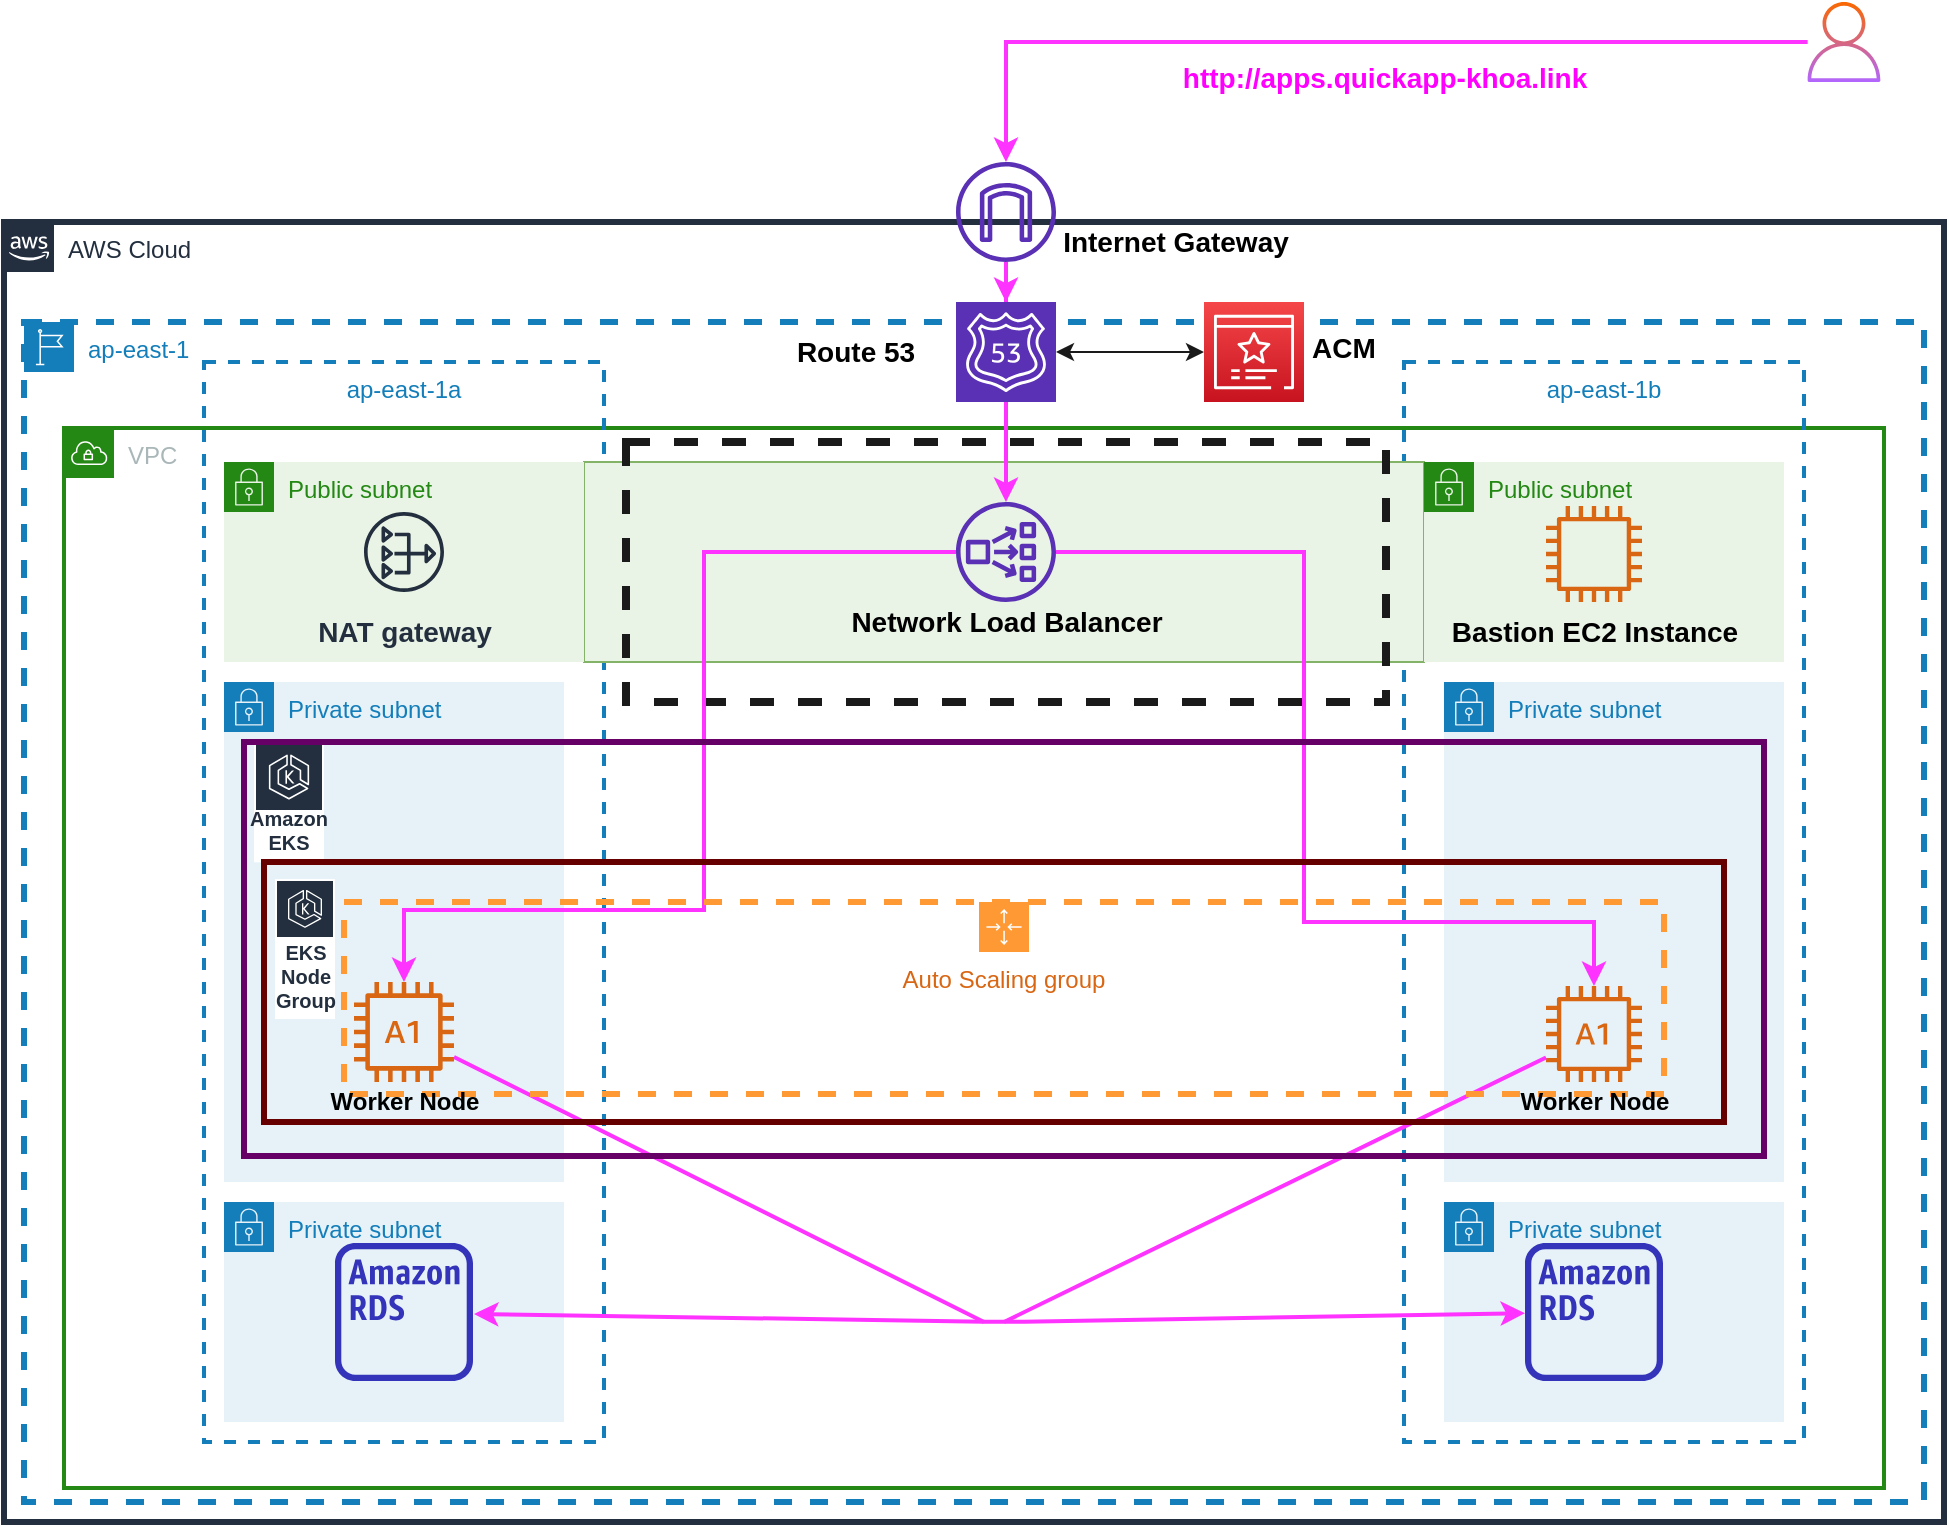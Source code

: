 <mxfile version="14.9.2" type="github">
  <diagram id="Ht1M8jgEwFfnCIfOTk4-" name="Page-1">
    <mxGraphModel dx="1422" dy="772" grid="1" gridSize="10" guides="1" tooltips="1" connect="1" arrows="1" fold="1" page="1" pageScale="1" pageWidth="1169" pageHeight="827" math="0" shadow="0">
      <root>
        <mxCell id="0" />
        <mxCell id="1" parent="0" />
        <mxCell id="UfyhE19yr39kbx-DML4g-66" value="ap-east-1" style="points=[[0,0],[0.25,0],[0.5,0],[0.75,0],[1,0],[1,0.25],[1,0.5],[1,0.75],[1,1],[0.75,1],[0.5,1],[0.25,1],[0,1],[0,0.75],[0,0.5],[0,0.25]];outlineConnect=0;gradientColor=none;html=1;whiteSpace=wrap;fontSize=12;fontStyle=0;shape=mxgraph.aws4.group;grIcon=mxgraph.aws4.group_region;strokeColor=#147EBA;fillColor=none;verticalAlign=top;align=left;spacingLeft=30;fontColor=#147EBA;dashed=1;rounded=0;shadow=0;glass=0;sketch=0;strokeWidth=3;" vertex="1" parent="1">
          <mxGeometry x="100" y="170" width="950" height="590" as="geometry" />
        </mxCell>
        <mxCell id="UEzPUAAOIrF-is8g5C7q-74" value="AWS Cloud" style="points=[[0,0],[0.25,0],[0.5,0],[0.75,0],[1,0],[1,0.25],[1,0.5],[1,0.75],[1,1],[0.75,1],[0.5,1],[0.25,1],[0,1],[0,0.75],[0,0.5],[0,0.25]];outlineConnect=0;gradientColor=none;html=1;whiteSpace=wrap;fontSize=12;fontStyle=0;shape=mxgraph.aws4.group;grIcon=mxgraph.aws4.group_aws_cloud_alt;strokeColor=#232F3E;fillColor=none;verticalAlign=top;align=left;spacingLeft=30;fontColor=#232F3E;dashed=0;labelBackgroundColor=#ffffff;strokeWidth=3;" parent="1" vertex="1">
          <mxGeometry x="90" y="120" width="970" height="650" as="geometry" />
        </mxCell>
        <mxCell id="UfyhE19yr39kbx-DML4g-21" value="VPC" style="points=[[0,0],[0.25,0],[0.5,0],[0.75,0],[1,0],[1,0.25],[1,0.5],[1,0.75],[1,1],[0.75,1],[0.5,1],[0.25,1],[0,1],[0,0.75],[0,0.5],[0,0.25]];outlineConnect=0;gradientColor=none;html=1;whiteSpace=wrap;fontSize=12;fontStyle=0;shape=mxgraph.aws4.group;grIcon=mxgraph.aws4.group_vpc;strokeColor=#248814;fillColor=none;verticalAlign=top;align=left;spacingLeft=30;fontColor=#AAB7B8;dashed=0;rounded=0;strokeWidth=2;" vertex="1" parent="1">
          <mxGeometry x="120" y="223" width="910" height="530" as="geometry" />
        </mxCell>
        <mxCell id="UfyhE19yr39kbx-DML4g-22" value="ap-east-1a" style="fillColor=none;strokeColor=#147EBA;dashed=1;verticalAlign=top;fontStyle=0;fontColor=#147EBA;rounded=0;strokeWidth=2;" vertex="1" parent="1">
          <mxGeometry x="190" y="190" width="200" height="540" as="geometry" />
        </mxCell>
        <mxCell id="UfyhE19yr39kbx-DML4g-23" value="ap-east-1b" style="fillColor=none;strokeColor=#147EBA;dashed=1;verticalAlign=top;fontStyle=0;fontColor=#147EBA;rounded=0;strokeWidth=2;" vertex="1" parent="1">
          <mxGeometry x="790" y="190" width="200" height="540" as="geometry" />
        </mxCell>
        <mxCell id="UfyhE19yr39kbx-DML4g-39" value="Private subnet" style="points=[[0,0],[0.25,0],[0.5,0],[0.75,0],[1,0],[1,0.25],[1,0.5],[1,0.75],[1,1],[0.75,1],[0.5,1],[0.25,1],[0,1],[0,0.75],[0,0.5],[0,0.25]];outlineConnect=0;gradientColor=none;html=1;whiteSpace=wrap;fontSize=12;fontStyle=0;shape=mxgraph.aws4.group;grIcon=mxgraph.aws4.group_security_group;grStroke=0;strokeColor=#147EBA;fillColor=#E6F2F8;verticalAlign=top;align=left;spacingLeft=30;fontColor=#147EBA;dashed=0;rounded=0;shadow=0;glass=0;sketch=0;" vertex="1" parent="1">
          <mxGeometry x="200" y="610" width="170" height="110" as="geometry" />
        </mxCell>
        <mxCell id="UfyhE19yr39kbx-DML4g-25" value="Private subnet" style="points=[[0,0],[0.25,0],[0.5,0],[0.75,0],[1,0],[1,0.25],[1,0.5],[1,0.75],[1,1],[0.75,1],[0.5,1],[0.25,1],[0,1],[0,0.75],[0,0.5],[0,0.25]];outlineConnect=0;gradientColor=none;html=1;whiteSpace=wrap;fontSize=12;fontStyle=0;shape=mxgraph.aws4.group;grIcon=mxgraph.aws4.group_security_group;grStroke=0;strokeColor=#147EBA;fillColor=#E6F2F8;verticalAlign=top;align=left;spacingLeft=30;fontColor=#147EBA;dashed=0;rounded=0;" vertex="1" parent="1">
          <mxGeometry x="200" y="350" width="170" height="250" as="geometry" />
        </mxCell>
        <mxCell id="UfyhE19yr39kbx-DML4g-26" value="Private subnet" style="points=[[0,0],[0.25,0],[0.5,0],[0.75,0],[1,0],[1,0.25],[1,0.5],[1,0.75],[1,1],[0.75,1],[0.5,1],[0.25,1],[0,1],[0,0.75],[0,0.5],[0,0.25]];outlineConnect=0;gradientColor=none;html=1;whiteSpace=wrap;fontSize=12;fontStyle=0;shape=mxgraph.aws4.group;grIcon=mxgraph.aws4.group_security_group;grStroke=0;strokeColor=#147EBA;fillColor=#E6F2F8;verticalAlign=top;align=left;spacingLeft=30;fontColor=#147EBA;dashed=0;rounded=0;" vertex="1" parent="1">
          <mxGeometry x="810" y="350" width="170" height="250" as="geometry" />
        </mxCell>
        <mxCell id="UfyhE19yr39kbx-DML4g-29" value="" style="rounded=0;strokeColor=#82b366;strokeWidth=1;glass=0;sketch=0;shadow=0;whiteSpace=wrap;labelBackgroundColor=none;labelBorderColor=none;fillColor=#E9F3E6;" vertex="1" parent="1">
          <mxGeometry x="380" y="240" width="420" height="100" as="geometry" />
        </mxCell>
        <mxCell id="UEzPUAAOIrF-is8g5C7q-90" value="" style="edgeStyle=orthogonalEdgeStyle;rounded=0;orthogonalLoop=1;jettySize=auto;html=1;endArrow=open;endFill=0;strokeWidth=2;" parent="1" source="UEzPUAAOIrF-is8g5C7q-79" edge="1">
          <mxGeometry relative="1" as="geometry">
            <mxPoint x="480" y="349" as="targetPoint" />
          </mxGeometry>
        </mxCell>
        <mxCell id="UEzPUAAOIrF-is8g5C7q-91" value="" style="edgeStyle=orthogonalEdgeStyle;rounded=0;orthogonalLoop=1;jettySize=auto;html=1;endArrow=open;endFill=0;strokeWidth=2;" parent="1" source="UEzPUAAOIrF-is8g5C7q-80" edge="1">
          <mxGeometry relative="1" as="geometry">
            <mxPoint x="600" y="349" as="targetPoint" />
          </mxGeometry>
        </mxCell>
        <mxCell id="UEzPUAAOIrF-is8g5C7q-96" style="edgeStyle=orthogonalEdgeStyle;rounded=0;orthogonalLoop=1;jettySize=auto;html=1;endArrow=open;endFill=0;strokeWidth=2;startArrow=open;startFill=0;" parent="1" target="UEzPUAAOIrF-is8g5C7q-86" edge="1">
          <mxGeometry relative="1" as="geometry">
            <Array as="points">
              <mxPoint x="638" y="560" />
              <mxPoint x="528" y="560" />
            </Array>
            <mxPoint x="638" y="528" as="sourcePoint" />
          </mxGeometry>
        </mxCell>
        <mxCell id="UEzPUAAOIrF-is8g5C7q-97" style="edgeStyle=orthogonalEdgeStyle;rounded=0;orthogonalLoop=1;jettySize=auto;html=1;endArrow=open;endFill=0;strokeWidth=2;startArrow=open;startFill=0;" parent="1" target="UEzPUAAOIrF-is8g5C7q-87" edge="1">
          <mxGeometry relative="1" as="geometry">
            <Array as="points">
              <mxPoint x="684" y="560" />
              <mxPoint x="859" y="560" />
            </Array>
            <mxPoint x="638" y="528" as="sourcePoint" />
          </mxGeometry>
        </mxCell>
        <mxCell id="UfyhE19yr39kbx-DML4g-10" style="edgeStyle=orthogonalEdgeStyle;rounded=0;orthogonalLoop=1;jettySize=auto;html=1;strokeWidth=2;strokeColor=#FF33FF;" edge="1" parent="1" source="UfyhE19yr39kbx-DML4g-1" target="UfyhE19yr39kbx-DML4g-9">
          <mxGeometry relative="1" as="geometry" />
        </mxCell>
        <mxCell id="UfyhE19yr39kbx-DML4g-1" value="" style="outlineConnect=0;fontColor=#232F3E;gradientColor=none;fillColor=#5A30B5;strokeColor=none;dashed=0;verticalLabelPosition=bottom;verticalAlign=top;align=center;html=1;fontSize=12;fontStyle=0;aspect=fixed;pointerEvents=1;shape=mxgraph.aws4.internet_gateway;" vertex="1" parent="1">
          <mxGeometry x="566" y="90" width="50" height="50" as="geometry" />
        </mxCell>
        <mxCell id="UfyhE19yr39kbx-DML4g-6" style="edgeStyle=orthogonalEdgeStyle;rounded=0;orthogonalLoop=1;jettySize=auto;html=1;strokeWidth=2;strokeColor=#FF33FF;" edge="1" parent="1" source="UfyhE19yr39kbx-DML4g-4" target="UfyhE19yr39kbx-DML4g-1">
          <mxGeometry relative="1" as="geometry" />
        </mxCell>
        <mxCell id="UfyhE19yr39kbx-DML4g-4" value="" style="outlineConnect=0;dashed=0;verticalLabelPosition=bottom;verticalAlign=top;align=center;html=1;fontSize=12;fontStyle=0;aspect=fixed;pointerEvents=1;shape=mxgraph.aws4.user;fillColor=#fa6800;strokeColor=#C73500;fontColor=#000000;gradientColor=#B266FF;" vertex="1" parent="1">
          <mxGeometry x="990" y="10" width="40" height="40" as="geometry" />
        </mxCell>
        <mxCell id="UfyhE19yr39kbx-DML4g-7" value="&lt;font color=&quot;#ff00ff&quot; size=&quot;1&quot;&gt;&lt;b style=&quot;font-size: 14px&quot;&gt;http://apps.quickapp-khoa.link&lt;/b&gt;&lt;/font&gt;" style="text;html=1;align=center;verticalAlign=middle;resizable=0;points=[];autosize=1;rounded=1;" vertex="1" parent="1">
          <mxGeometry x="670" y="38" width="220" height="20" as="geometry" />
        </mxCell>
        <mxCell id="UfyhE19yr39kbx-DML4g-14" style="edgeStyle=orthogonalEdgeStyle;rounded=0;orthogonalLoop=1;jettySize=auto;html=1;strokeWidth=2;exitX=0.5;exitY=1;exitDx=0;exitDy=0;exitPerimeter=0;strokeColor=#FF33FF;" edge="1" parent="1" source="UfyhE19yr39kbx-DML4g-9" target="UfyhE19yr39kbx-DML4g-13">
          <mxGeometry relative="1" as="geometry">
            <mxPoint x="591" y="230" as="sourcePoint" />
          </mxGeometry>
        </mxCell>
        <mxCell id="UfyhE19yr39kbx-DML4g-9" value="" style="points=[[0,0,0],[0.25,0,0],[0.5,0,0],[0.75,0,0],[1,0,0],[0,1,0],[0.25,1,0],[0.5,1,0],[0.75,1,0],[1,1,0],[0,0.25,0],[0,0.5,0],[0,0.75,0],[1,0.25,0],[1,0.5,0],[1,0.75,0]];outlineConnect=0;fontColor=#232F3E;gradientDirection=north;fillColor=#5A30B5;strokeColor=#ffffff;dashed=0;verticalLabelPosition=bottom;verticalAlign=top;align=center;html=1;fontSize=12;fontStyle=0;aspect=fixed;shape=mxgraph.aws4.resourceIcon;resIcon=mxgraph.aws4.route_53;rounded=1;" vertex="1" parent="1">
          <mxGeometry x="566" y="160" width="50" height="50" as="geometry" />
        </mxCell>
        <mxCell id="UfyhE19yr39kbx-DML4g-12" value="" style="rounded=0;whiteSpace=wrap;html=1;dashed=1;strokeColor=#1A1A1A;strokeWidth=4;fillColor=none;gradientColor=none;" vertex="1" parent="1">
          <mxGeometry x="401" y="230" width="380" height="130" as="geometry" />
        </mxCell>
        <mxCell id="UfyhE19yr39kbx-DML4g-33" style="edgeStyle=orthogonalEdgeStyle;rounded=0;orthogonalLoop=1;jettySize=auto;html=1;fontColor=#000000;strokeWidth=2;strokeColor=#FF33FF;" edge="1" parent="1" source="UfyhE19yr39kbx-DML4g-13" target="UfyhE19yr39kbx-DML4g-31">
          <mxGeometry relative="1" as="geometry">
            <Array as="points">
              <mxPoint x="440" y="285" />
              <mxPoint x="440" y="464" />
            </Array>
          </mxGeometry>
        </mxCell>
        <mxCell id="UfyhE19yr39kbx-DML4g-34" style="edgeStyle=orthogonalEdgeStyle;rounded=0;orthogonalLoop=1;jettySize=auto;html=1;fontColor=#000000;strokeWidth=2;strokeColor=#FF33FF;" edge="1" parent="1" source="UfyhE19yr39kbx-DML4g-13" target="UfyhE19yr39kbx-DML4g-32">
          <mxGeometry relative="1" as="geometry">
            <Array as="points">
              <mxPoint x="740" y="285" />
              <mxPoint x="740" y="470" />
            </Array>
          </mxGeometry>
        </mxCell>
        <mxCell id="UfyhE19yr39kbx-DML4g-13" value="" style="outlineConnect=0;fontColor=#232F3E;gradientColor=none;fillColor=#5A30B5;strokeColor=none;dashed=0;verticalLabelPosition=bottom;verticalAlign=top;align=center;html=1;fontSize=12;fontStyle=0;aspect=fixed;pointerEvents=1;shape=mxgraph.aws4.network_load_balancer;rounded=0;" vertex="1" parent="1">
          <mxGeometry x="566" y="260" width="50" height="50" as="geometry" />
        </mxCell>
        <mxCell id="UfyhE19yr39kbx-DML4g-27" value="Public subnet" style="points=[[0,0],[0.25,0],[0.5,0],[0.75,0],[1,0],[1,0.25],[1,0.5],[1,0.75],[1,1],[0.75,1],[0.5,1],[0.25,1],[0,1],[0,0.75],[0,0.5],[0,0.25]];outlineConnect=0;gradientColor=none;html=1;whiteSpace=wrap;fontSize=12;fontStyle=0;shape=mxgraph.aws4.group;grIcon=mxgraph.aws4.group_security_group;grStroke=0;strokeColor=#248814;fillColor=#E9F3E6;verticalAlign=top;align=left;spacingLeft=30;fontColor=#248814;dashed=0;rounded=0;" vertex="1" parent="1">
          <mxGeometry x="200" y="240" width="180" height="100" as="geometry" />
        </mxCell>
        <mxCell id="UfyhE19yr39kbx-DML4g-28" value="Public subnet" style="points=[[0,0],[0.25,0],[0.5,0],[0.75,0],[1,0],[1,0.25],[1,0.5],[1,0.75],[1,1],[0.75,1],[0.5,1],[0.25,1],[0,1],[0,0.75],[0,0.5],[0,0.25]];outlineConnect=0;gradientColor=none;html=1;whiteSpace=wrap;fontSize=12;fontStyle=0;shape=mxgraph.aws4.group;grIcon=mxgraph.aws4.group_security_group;grStroke=0;strokeColor=#248814;fillColor=#E9F3E6;verticalAlign=top;align=left;spacingLeft=30;fontColor=#248814;dashed=0;rounded=0;" vertex="1" parent="1">
          <mxGeometry x="800" y="240" width="180" height="100" as="geometry" />
        </mxCell>
        <mxCell id="UfyhE19yr39kbx-DML4g-31" value="" style="outlineConnect=0;fontColor=#232F3E;gradientColor=none;fillColor=#D86613;strokeColor=none;dashed=0;verticalLabelPosition=bottom;verticalAlign=top;align=center;html=1;fontSize=12;fontStyle=0;aspect=fixed;pointerEvents=1;shape=mxgraph.aws4.a1_instance;rounded=0;shadow=0;glass=0;sketch=0;" vertex="1" parent="1">
          <mxGeometry x="265" y="500" width="50" height="50" as="geometry" />
        </mxCell>
        <mxCell id="UfyhE19yr39kbx-DML4g-32" value="" style="outlineConnect=0;fontColor=#232F3E;gradientColor=none;fillColor=#D86613;strokeColor=none;dashed=0;verticalLabelPosition=bottom;verticalAlign=top;align=center;html=1;fontSize=12;fontStyle=0;aspect=fixed;pointerEvents=1;shape=mxgraph.aws4.a1_instance;rounded=0;shadow=0;glass=0;sketch=0;" vertex="1" parent="1">
          <mxGeometry x="861" y="502" width="48" height="48" as="geometry" />
        </mxCell>
        <mxCell id="UfyhE19yr39kbx-DML4g-38" value="Amazon EKS" style="outlineConnect=0;fontColor=#232F3E;gradientColor=none;strokeColor=#ffffff;fillColor=#232F3E;dashed=0;verticalLabelPosition=middle;verticalAlign=bottom;align=center;html=1;whiteSpace=wrap;fontSize=10;fontStyle=1;spacing=3;shape=mxgraph.aws4.productIcon;prIcon=mxgraph.aws4.eks;rounded=0;shadow=0;glass=0;sketch=0;" vertex="1" parent="1">
          <mxGeometry x="215" y="380" width="35" height="60.12" as="geometry" />
        </mxCell>
        <mxCell id="UfyhE19yr39kbx-DML4g-40" value="Private subnet" style="points=[[0,0],[0.25,0],[0.5,0],[0.75,0],[1,0],[1,0.25],[1,0.5],[1,0.75],[1,1],[0.75,1],[0.5,1],[0.25,1],[0,1],[0,0.75],[0,0.5],[0,0.25]];outlineConnect=0;gradientColor=none;html=1;whiteSpace=wrap;fontSize=12;fontStyle=0;shape=mxgraph.aws4.group;grIcon=mxgraph.aws4.group_security_group;grStroke=0;strokeColor=#147EBA;fillColor=#E6F2F8;verticalAlign=top;align=left;spacingLeft=30;fontColor=#147EBA;dashed=0;rounded=0;shadow=0;glass=0;sketch=0;" vertex="1" parent="1">
          <mxGeometry x="810" y="610" width="170" height="110" as="geometry" />
        </mxCell>
        <mxCell id="UfyhE19yr39kbx-DML4g-44" value="" style="outlineConnect=0;fontColor=#232F3E;gradientColor=none;fillColor=#3334B9;strokeColor=none;dashed=0;verticalLabelPosition=bottom;verticalAlign=top;align=center;html=1;fontSize=12;fontStyle=0;aspect=fixed;pointerEvents=1;shape=mxgraph.aws4.rds_instance_alt;rounded=0;shadow=0;glass=0;sketch=0;" vertex="1" parent="1">
          <mxGeometry x="255.5" y="630.5" width="69" height="69" as="geometry" />
        </mxCell>
        <mxCell id="UfyhE19yr39kbx-DML4g-45" value="" style="outlineConnect=0;fontColor=#232F3E;gradientColor=none;fillColor=#3334B9;strokeColor=none;dashed=0;verticalLabelPosition=bottom;verticalAlign=top;align=center;html=1;fontSize=12;fontStyle=0;aspect=fixed;pointerEvents=1;shape=mxgraph.aws4.rds_instance_alt;rounded=0;shadow=0;glass=0;sketch=0;" vertex="1" parent="1">
          <mxGeometry x="850.5" y="630.5" width="69" height="69" as="geometry" />
        </mxCell>
        <mxCell id="UfyhE19yr39kbx-DML4g-50" value="" style="endArrow=none;html=1;fontColor=#000000;strokeColor=#FF33FF;strokeWidth=2;" edge="1" parent="1" source="UfyhE19yr39kbx-DML4g-31">
          <mxGeometry width="50" height="50" relative="1" as="geometry">
            <mxPoint x="470" y="660" as="sourcePoint" />
            <mxPoint x="580" y="670" as="targetPoint" />
          </mxGeometry>
        </mxCell>
        <mxCell id="UfyhE19yr39kbx-DML4g-51" value="" style="endArrow=none;html=1;fontColor=#000000;strokeColor=#FF33FF;strokeWidth=2;" edge="1" parent="1" target="UfyhE19yr39kbx-DML4g-32">
          <mxGeometry width="50" height="50" relative="1" as="geometry">
            <mxPoint x="590" y="670" as="sourcePoint" />
            <mxPoint x="650" y="589" as="targetPoint" />
          </mxGeometry>
        </mxCell>
        <mxCell id="UfyhE19yr39kbx-DML4g-52" value="" style="endArrow=classic;startArrow=classic;html=1;fontColor=#000000;strokeColor=#FF33FF;strokeWidth=2;" edge="1" parent="1" target="UfyhE19yr39kbx-DML4g-45">
          <mxGeometry width="50" height="50" relative="1" as="geometry">
            <mxPoint x="325" y="666" as="sourcePoint" />
            <mxPoint x="616" y="658" as="targetPoint" />
            <Array as="points">
              <mxPoint x="590" y="670" />
            </Array>
          </mxGeometry>
        </mxCell>
        <mxCell id="UfyhE19yr39kbx-DML4g-53" value="&lt;b&gt;&lt;font style=&quot;font-size: 14px&quot;&gt;Internet Gateway&lt;/font&gt;&lt;/b&gt;" style="text;html=1;strokeColor=none;fillColor=none;align=center;verticalAlign=middle;whiteSpace=wrap;rounded=0;shadow=0;glass=0;sketch=0;" vertex="1" parent="1">
          <mxGeometry x="616" y="120" width="120" height="20" as="geometry" />
        </mxCell>
        <mxCell id="UfyhE19yr39kbx-DML4g-54" value="&lt;b&gt;&lt;font style=&quot;font-size: 14px&quot;&gt;Route 53&lt;/font&gt;&lt;/b&gt;" style="text;html=1;strokeColor=none;fillColor=none;align=center;verticalAlign=middle;whiteSpace=wrap;rounded=0;shadow=0;glass=0;sketch=0;" vertex="1" parent="1">
          <mxGeometry x="456" y="175" width="120" height="20" as="geometry" />
        </mxCell>
        <mxCell id="UfyhE19yr39kbx-DML4g-55" value="&lt;b&gt;&lt;font style=&quot;font-size: 14px&quot;&gt;Network Load Balancer&lt;/font&gt;&lt;/b&gt;" style="text;html=1;strokeColor=none;fillColor=none;align=center;verticalAlign=middle;whiteSpace=wrap;rounded=0;shadow=0;glass=0;sketch=0;" vertex="1" parent="1">
          <mxGeometry x="506.5" y="310" width="169" height="20" as="geometry" />
        </mxCell>
        <mxCell id="UfyhE19yr39kbx-DML4g-56" value="&lt;b&gt;&lt;font style=&quot;font-size: 14px&quot;&gt;NAT gateway&lt;/font&gt;&lt;/b&gt;" style="outlineConnect=0;fontColor=#232F3E;gradientColor=none;strokeColor=#232F3E;dashed=0;verticalLabelPosition=bottom;verticalAlign=top;align=center;html=1;fontSize=12;fontStyle=0;aspect=fixed;shape=mxgraph.aws4.resourceIcon;resIcon=mxgraph.aws4.nat_gateway;rounded=0;shadow=0;glass=0;sketch=0;fillColor=none;" vertex="1" parent="1">
          <mxGeometry x="265" y="260" width="50" height="50" as="geometry" />
        </mxCell>
        <mxCell id="UfyhE19yr39kbx-DML4g-59" value="" style="outlineConnect=0;fontColor=#232F3E;gradientColor=none;fillColor=#D86613;strokeColor=none;dashed=0;verticalLabelPosition=bottom;verticalAlign=top;align=center;html=1;fontSize=12;fontStyle=0;aspect=fixed;pointerEvents=1;shape=mxgraph.aws4.instance2;rounded=0;shadow=0;glass=0;sketch=0;" vertex="1" parent="1">
          <mxGeometry x="861" y="262" width="48" height="48" as="geometry" />
        </mxCell>
        <mxCell id="UfyhE19yr39kbx-DML4g-60" value="&lt;span style=&quot;font-size: 14px&quot;&gt;&lt;b&gt;Bastion EC2 Instance&lt;/b&gt;&lt;/span&gt;" style="text;html=1;strokeColor=none;fillColor=none;align=center;verticalAlign=middle;whiteSpace=wrap;rounded=0;shadow=0;glass=0;sketch=0;" vertex="1" parent="1">
          <mxGeometry x="807.5" y="310" width="155" height="30" as="geometry" />
        </mxCell>
        <mxCell id="UfyhE19yr39kbx-DML4g-36" value="&lt;font style=&quot;font-size: 12px&quot;&gt;Auto Scaling group&lt;/font&gt;" style="points=[[0,0],[0.25,0],[0.5,0],[0.75,0],[1,0],[1,0.25],[1,0.5],[1,0.75],[1,1],[0.75,1],[0.5,1],[0.25,1],[0,1],[0,0.75],[0,0.5],[0,0.25]];outlineConnect=0;gradientColor=none;html=1;whiteSpace=wrap;fontSize=12;fontStyle=0;shape=mxgraph.aws4.groupCenter;grIcon=mxgraph.aws4.group_auto_scaling_group;grStroke=1;fillColor=none;verticalAlign=top;align=center;fontColor=#D86613;dashed=1;spacingTop=25;rounded=0;shadow=0;glass=0;sketch=0;strokeColor=#FF9933;strokeWidth=3;" vertex="1" parent="1">
          <mxGeometry x="260" y="460" width="660" height="96" as="geometry" />
        </mxCell>
        <mxCell id="UfyhE19yr39kbx-DML4g-64" value="&lt;b&gt;Worker Node&lt;/b&gt;" style="text;html=1;strokeColor=none;fillColor=none;align=center;verticalAlign=middle;whiteSpace=wrap;rounded=0;shadow=0;glass=0;sketch=0;" vertex="1" parent="1">
          <mxGeometry x="232.5" y="550" width="115" height="20" as="geometry" />
        </mxCell>
        <mxCell id="UfyhE19yr39kbx-DML4g-65" value="&lt;b&gt;Worker Node&lt;/b&gt;" style="text;html=1;strokeColor=none;fillColor=none;align=center;verticalAlign=middle;whiteSpace=wrap;rounded=0;shadow=0;glass=0;sketch=0;" vertex="1" parent="1">
          <mxGeometry x="827.5" y="550" width="115" height="20" as="geometry" />
        </mxCell>
        <mxCell id="UfyhE19yr39kbx-DML4g-67" value="" style="points=[[0,0,0],[0.25,0,0],[0.5,0,0],[0.75,0,0],[1,0,0],[0,1,0],[0.25,1,0],[0.5,1,0],[0.75,1,0],[1,1,0],[0,0.25,0],[0,0.5,0],[0,0.75,0],[1,0.25,0],[1,0.5,0],[1,0.75,0]];outlineConnect=0;fontColor=#232F3E;gradientColor=#F54749;gradientDirection=north;fillColor=#C7131F;strokeColor=#ffffff;dashed=0;verticalLabelPosition=bottom;verticalAlign=top;align=center;html=1;fontSize=12;fontStyle=0;aspect=fixed;shape=mxgraph.aws4.resourceIcon;resIcon=mxgraph.aws4.certificate_manager_3;rounded=0;shadow=0;glass=0;sketch=0;" vertex="1" parent="1">
          <mxGeometry x="690" y="160" width="50" height="50" as="geometry" />
        </mxCell>
        <mxCell id="UfyhE19yr39kbx-DML4g-68" value="" style="endArrow=classic;startArrow=classic;html=1;fontColor=#000000;strokeWidth=1;exitX=1;exitY=0.5;exitDx=0;exitDy=0;exitPerimeter=0;entryX=0;entryY=0.5;entryDx=0;entryDy=0;entryPerimeter=0;strokeColor=#1A1A1A;" edge="1" parent="1" source="UfyhE19yr39kbx-DML4g-9" target="UfyhE19yr39kbx-DML4g-67">
          <mxGeometry width="50" height="50" relative="1" as="geometry">
            <mxPoint x="640" y="240" as="sourcePoint" />
            <mxPoint x="690" y="190" as="targetPoint" />
          </mxGeometry>
        </mxCell>
        <mxCell id="UfyhE19yr39kbx-DML4g-69" value="&lt;b&gt;&lt;font style=&quot;font-size: 14px&quot;&gt;ACM&lt;/font&gt;&lt;/b&gt;" style="text;html=1;strokeColor=none;fillColor=none;align=center;verticalAlign=middle;whiteSpace=wrap;rounded=0;shadow=0;glass=0;sketch=0;" vertex="1" parent="1">
          <mxGeometry x="700" y="170" width="120" height="25" as="geometry" />
        </mxCell>
        <mxCell id="UfyhE19yr39kbx-DML4g-70" value="EKS Node Group" style="outlineConnect=0;fontColor=#232F3E;gradientColor=none;strokeColor=#ffffff;fillColor=#232F3E;dashed=0;verticalLabelPosition=middle;verticalAlign=bottom;align=center;html=1;whiteSpace=wrap;fontSize=10;fontStyle=1;spacing=3;shape=mxgraph.aws4.productIcon;prIcon=mxgraph.aws4.eks;rounded=0;shadow=0;glass=0;sketch=0;" vertex="1" parent="1">
          <mxGeometry x="225.5" y="448.44" width="30" height="70.12" as="geometry" />
        </mxCell>
        <mxCell id="UfyhE19yr39kbx-DML4g-62" value="" style="rounded=0;whiteSpace=wrap;html=1;shadow=0;glass=0;sketch=0;strokeWidth=3;fillColor=none;strokeColor=#660000;" vertex="1" parent="1">
          <mxGeometry x="220" y="440" width="730" height="130" as="geometry" />
        </mxCell>
        <mxCell id="UfyhE19yr39kbx-DML4g-37" value="" style="rounded=0;whiteSpace=wrap;html=1;shadow=0;glass=0;sketch=0;strokeWidth=3;fillColor=none;strokeColor=#660066;" vertex="1" parent="1">
          <mxGeometry x="210" y="380" width="760" height="207" as="geometry" />
        </mxCell>
      </root>
    </mxGraphModel>
  </diagram>
</mxfile>
